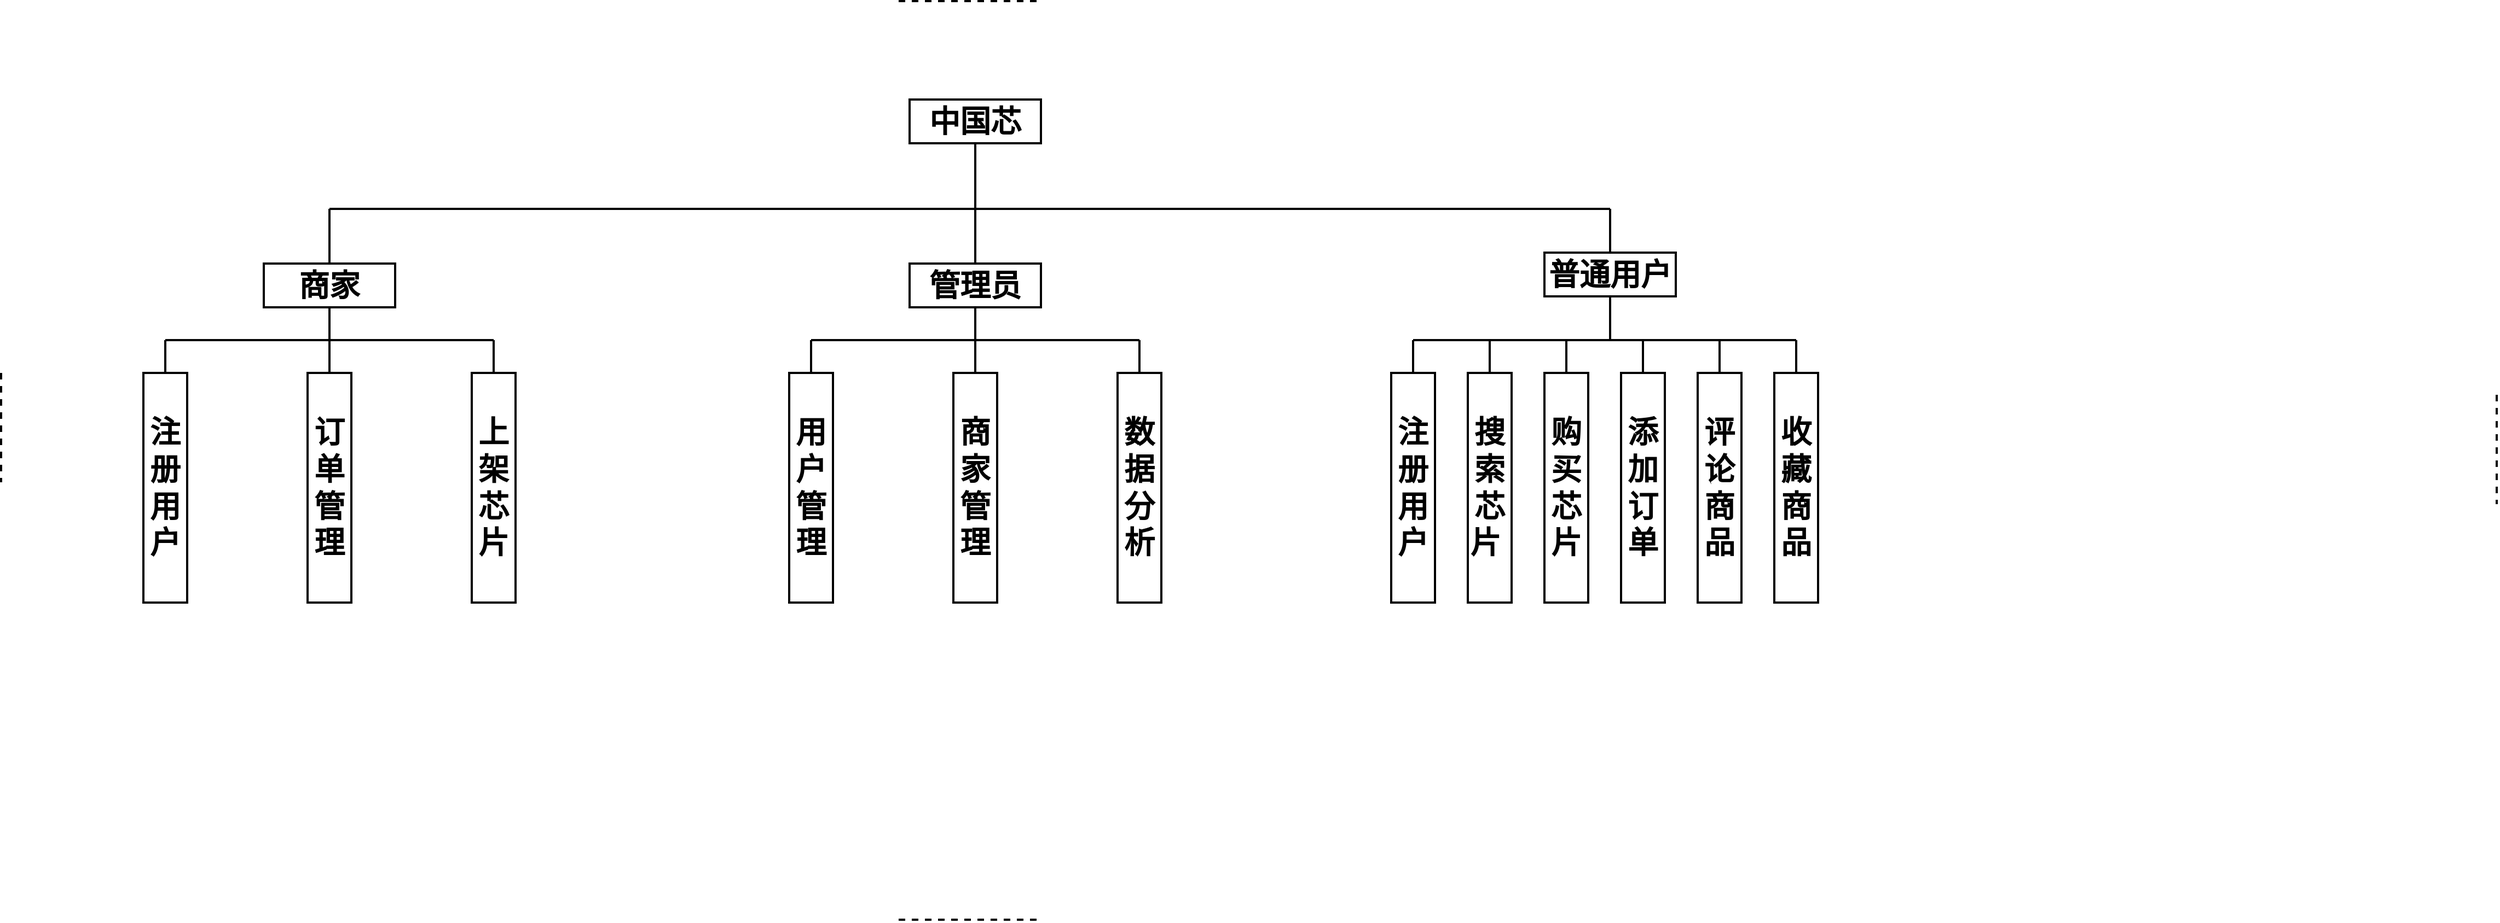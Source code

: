 <mxfile version="21.3.2" type="github">
  <diagram name="第 1 页" id="XLE7k8uM3huYjVlDB2qL">
    <mxGraphModel dx="3033" dy="1202" grid="1" gridSize="10" guides="1" tooltips="1" connect="1" arrows="1" fold="1" page="1" pageScale="1" pageWidth="827" pageHeight="1169" math="0" shadow="0">
      <root>
        <mxCell id="0" />
        <mxCell id="1" parent="0" />
        <mxCell id="sFy2gKAjaYbmMMTQUAB3-1" value="&lt;font style=&quot;font-size: 28px;&quot;&gt;中国芯&lt;/font&gt;" style="rounded=0;whiteSpace=wrap;html=1;fontStyle=1;strokeWidth=2;" parent="1" vertex="1">
          <mxGeometry x="330" y="170" width="120" height="40" as="geometry" />
        </mxCell>
        <mxCell id="sFy2gKAjaYbmMMTQUAB3-2" value="" style="endArrow=none;html=1;rounded=0;entryX=0.5;entryY=1;entryDx=0;entryDy=0;fontStyle=1;strokeWidth=2;" parent="1" target="sFy2gKAjaYbmMMTQUAB3-1" edge="1">
          <mxGeometry width="50" height="50" relative="1" as="geometry">
            <mxPoint x="390" y="270" as="sourcePoint" />
            <mxPoint x="440" y="280" as="targetPoint" />
          </mxGeometry>
        </mxCell>
        <mxCell id="sFy2gKAjaYbmMMTQUAB3-3" value="" style="endArrow=none;html=1;rounded=0;fontStyle=1;strokeWidth=2;" parent="1" edge="1">
          <mxGeometry width="50" height="50" relative="1" as="geometry">
            <mxPoint x="-200" y="270" as="sourcePoint" />
            <mxPoint x="390" y="270" as="targetPoint" />
          </mxGeometry>
        </mxCell>
        <mxCell id="sFy2gKAjaYbmMMTQUAB3-5" value="" style="endArrow=none;html=1;rounded=0;fontStyle=1;strokeWidth=2;" parent="1" source="sFy2gKAjaYbmMMTQUAB3-7" edge="1">
          <mxGeometry width="50" height="50" relative="1" as="geometry">
            <mxPoint x="-60" y="320" as="sourcePoint" />
            <mxPoint x="-200" y="270" as="targetPoint" />
          </mxGeometry>
        </mxCell>
        <mxCell id="sFy2gKAjaYbmMMTQUAB3-7" value="&lt;font style=&quot;font-size: 28px;&quot;&gt;商家&lt;/font&gt;" style="rounded=0;whiteSpace=wrap;html=1;fontStyle=1;strokeWidth=2;" parent="1" vertex="1">
          <mxGeometry x="-260" y="320" width="120" height="40" as="geometry" />
        </mxCell>
        <mxCell id="sFy2gKAjaYbmMMTQUAB3-8" value="&lt;font style=&quot;font-size: 28px;&quot;&gt;普通用户&lt;/font&gt;" style="rounded=0;whiteSpace=wrap;html=1;fontStyle=1;strokeWidth=2;" parent="1" vertex="1">
          <mxGeometry x="910" y="310" width="120" height="40" as="geometry" />
        </mxCell>
        <mxCell id="sFy2gKAjaYbmMMTQUAB3-9" value="" style="endArrow=none;html=1;rounded=0;fontStyle=1;strokeWidth=2;" parent="1" edge="1">
          <mxGeometry width="50" height="50" relative="1" as="geometry">
            <mxPoint x="390" y="270" as="sourcePoint" />
            <mxPoint x="660" y="270" as="targetPoint" />
          </mxGeometry>
        </mxCell>
        <mxCell id="sFy2gKAjaYbmMMTQUAB3-10" value="" style="endArrow=none;html=1;rounded=0;fontStyle=1;strokeWidth=2;" parent="1" edge="1">
          <mxGeometry width="50" height="50" relative="1" as="geometry">
            <mxPoint x="970" y="270" as="sourcePoint" />
            <mxPoint x="660" y="270" as="targetPoint" />
          </mxGeometry>
        </mxCell>
        <mxCell id="sFy2gKAjaYbmMMTQUAB3-11" value="&lt;font style=&quot;font-size: 28px;&quot;&gt;注册用户&lt;/font&gt;" style="rounded=0;whiteSpace=wrap;html=1;fontStyle=1;strokeWidth=2;" parent="1" vertex="1">
          <mxGeometry x="-370" y="420" width="40" height="210" as="geometry" />
        </mxCell>
        <mxCell id="sFy2gKAjaYbmMMTQUAB3-12" value="&lt;font style=&quot;font-size: 28px;&quot;&gt;订单管理&lt;/font&gt;" style="rounded=0;whiteSpace=wrap;html=1;fontStyle=1;strokeWidth=2;" parent="1" vertex="1">
          <mxGeometry x="-220" y="420" width="40" height="210" as="geometry" />
        </mxCell>
        <mxCell id="sFy2gKAjaYbmMMTQUAB3-17" value="&lt;font style=&quot;font-size: 28px;&quot;&gt;注册用户&lt;/font&gt;" style="rounded=0;whiteSpace=wrap;html=1;fontStyle=1;strokeWidth=2;" parent="1" vertex="1">
          <mxGeometry x="770" y="420" width="40" height="210" as="geometry" />
        </mxCell>
        <mxCell id="sFy2gKAjaYbmMMTQUAB3-18" value="&lt;font style=&quot;font-size: 28px;&quot;&gt;上架芯片&lt;/font&gt;" style="rounded=0;whiteSpace=wrap;html=1;fontStyle=1;strokeWidth=2;" parent="1" vertex="1">
          <mxGeometry x="-70" y="420" width="40" height="210" as="geometry" />
        </mxCell>
        <mxCell id="sFy2gKAjaYbmMMTQUAB3-19" value="风&lt;br&gt;险&lt;br&gt;分&lt;br&gt;析" style="rounded=0;whiteSpace=wrap;html=1;fontStyle=1;strokeWidth=2;" parent="1" vertex="1">
          <mxGeometry x="840" y="420" width="40" height="210" as="geometry" />
        </mxCell>
        <mxCell id="sFy2gKAjaYbmMMTQUAB3-20" value="智&lt;br&gt;能&lt;br&gt;比&lt;br&gt;价" style="rounded=0;whiteSpace=wrap;html=1;fontStyle=1;strokeWidth=2;" parent="1" vertex="1">
          <mxGeometry x="910" y="420" width="40" height="210" as="geometry" />
        </mxCell>
        <mxCell id="sFy2gKAjaYbmMMTQUAB3-21" value="生&lt;br&gt;成&lt;br&gt;订&lt;br&gt;单" style="rounded=0;whiteSpace=wrap;html=1;fontStyle=1;strokeWidth=2;" parent="1" vertex="1">
          <mxGeometry x="980" y="420" width="40" height="210" as="geometry" />
        </mxCell>
        <mxCell id="sFy2gKAjaYbmMMTQUAB3-22" value="数&lt;br&gt;据&lt;br&gt;分&lt;br&gt;析" style="rounded=0;whiteSpace=wrap;html=1;fontStyle=1;strokeWidth=2;" parent="1" vertex="1">
          <mxGeometry x="1050" y="420" width="40" height="210" as="geometry" />
        </mxCell>
        <mxCell id="sFy2gKAjaYbmMMTQUAB3-23" value="&lt;font style=&quot;font-size: 28px;&quot;&gt;收藏商品&lt;/font&gt;" style="rounded=0;whiteSpace=wrap;html=1;fontStyle=1;strokeWidth=2;" parent="1" vertex="1">
          <mxGeometry x="1120" y="420" width="40" height="210" as="geometry" />
        </mxCell>
        <mxCell id="sFy2gKAjaYbmMMTQUAB3-26" value="&lt;font style=&quot;font-size: 28px;&quot;&gt;搜索芯片&amp;nbsp;&lt;/font&gt;" style="rounded=0;whiteSpace=wrap;html=1;fontStyle=1;strokeWidth=2;" parent="1" vertex="1">
          <mxGeometry x="840" y="420" width="40" height="210" as="geometry" />
        </mxCell>
        <mxCell id="sFy2gKAjaYbmMMTQUAB3-27" value="&lt;font style=&quot;font-size: 28px;&quot;&gt;购买芯片&lt;/font&gt;" style="rounded=0;whiteSpace=wrap;html=1;fontStyle=1;strokeWidth=2;" parent="1" vertex="1">
          <mxGeometry x="910" y="420" width="40" height="210" as="geometry" />
        </mxCell>
        <mxCell id="sFy2gKAjaYbmMMTQUAB3-28" value="&lt;font style=&quot;font-size: 28px;&quot;&gt;添加订单&lt;/font&gt;" style="rounded=0;whiteSpace=wrap;html=1;fontStyle=1;strokeWidth=2;" parent="1" vertex="1">
          <mxGeometry x="980" y="420" width="40" height="210" as="geometry" />
        </mxCell>
        <mxCell id="sFy2gKAjaYbmMMTQUAB3-29" value="&lt;font style=&quot;font-size: 28px;&quot;&gt;评论商品&lt;/font&gt;" style="rounded=0;whiteSpace=wrap;html=1;fontStyle=1;strokeWidth=2;" parent="1" vertex="1">
          <mxGeometry x="1050" y="420" width="40" height="210" as="geometry" />
        </mxCell>
        <mxCell id="sFy2gKAjaYbmMMTQUAB3-30" value="" style="endArrow=none;html=1;rounded=0;exitX=0.5;exitY=0;exitDx=0;exitDy=0;entryX=0.5;entryY=1;entryDx=0;entryDy=0;fontStyle=1;strokeWidth=2;" parent="1" source="sFy2gKAjaYbmMMTQUAB3-12" target="sFy2gKAjaYbmMMTQUAB3-7" edge="1">
          <mxGeometry width="50" height="50" relative="1" as="geometry">
            <mxPoint x="-180" y="400" as="sourcePoint" />
            <mxPoint x="-130" y="350" as="targetPoint" />
          </mxGeometry>
        </mxCell>
        <mxCell id="sFy2gKAjaYbmMMTQUAB3-31" value="" style="endArrow=none;html=1;rounded=0;fontStyle=1;strokeWidth=2;" parent="1" edge="1">
          <mxGeometry width="50" height="50" relative="1" as="geometry">
            <mxPoint x="-350" y="390" as="sourcePoint" />
            <mxPoint x="-50" y="390" as="targetPoint" />
          </mxGeometry>
        </mxCell>
        <mxCell id="sFy2gKAjaYbmMMTQUAB3-32" value="" style="endArrow=none;html=1;rounded=0;exitX=0.5;exitY=0;exitDx=0;exitDy=0;fontStyle=1;strokeWidth=2;" parent="1" source="sFy2gKAjaYbmMMTQUAB3-18" edge="1">
          <mxGeometry width="50" height="50" relative="1" as="geometry">
            <mxPoint x="-180" y="400" as="sourcePoint" />
            <mxPoint x="-50" y="390" as="targetPoint" />
          </mxGeometry>
        </mxCell>
        <mxCell id="sFy2gKAjaYbmMMTQUAB3-33" value="" style="endArrow=none;html=1;rounded=0;exitX=0.5;exitY=0;exitDx=0;exitDy=0;fontStyle=1;strokeWidth=2;" parent="1" source="sFy2gKAjaYbmMMTQUAB3-11" edge="1">
          <mxGeometry width="50" height="50" relative="1" as="geometry">
            <mxPoint x="-40" y="430" as="sourcePoint" />
            <mxPoint x="-350" y="390" as="targetPoint" />
          </mxGeometry>
        </mxCell>
        <mxCell id="sFy2gKAjaYbmMMTQUAB3-34" value="" style="endArrow=none;html=1;rounded=0;entryX=0.5;entryY=1;entryDx=0;entryDy=0;fontStyle=1;strokeWidth=2;" parent="1" target="sFy2gKAjaYbmMMTQUAB3-8" edge="1">
          <mxGeometry width="50" height="50" relative="1" as="geometry">
            <mxPoint x="970" y="390" as="sourcePoint" />
            <mxPoint x="560" y="390" as="targetPoint" />
          </mxGeometry>
        </mxCell>
        <mxCell id="sFy2gKAjaYbmMMTQUAB3-35" value="" style="endArrow=none;html=1;rounded=0;fontStyle=1;strokeWidth=2;" parent="1" edge="1">
          <mxGeometry width="50" height="50" relative="1" as="geometry">
            <mxPoint x="790" y="390" as="sourcePoint" />
            <mxPoint x="1140" y="390" as="targetPoint" />
          </mxGeometry>
        </mxCell>
        <mxCell id="sFy2gKAjaYbmMMTQUAB3-36" value="" style="endArrow=none;html=1;rounded=0;exitX=0.5;exitY=0;exitDx=0;exitDy=0;fontStyle=1;strokeWidth=2;" parent="1" source="sFy2gKAjaYbmMMTQUAB3-17" edge="1">
          <mxGeometry width="50" height="50" relative="1" as="geometry">
            <mxPoint x="560" y="420" as="sourcePoint" />
            <mxPoint x="790" y="390" as="targetPoint" />
          </mxGeometry>
        </mxCell>
        <mxCell id="sFy2gKAjaYbmMMTQUAB3-37" value="" style="endArrow=none;html=1;rounded=0;exitX=0.5;exitY=0;exitDx=0;exitDy=0;fontStyle=1;strokeWidth=2;" parent="1" source="sFy2gKAjaYbmMMTQUAB3-26" edge="1">
          <mxGeometry width="50" height="50" relative="1" as="geometry">
            <mxPoint x="800" y="430" as="sourcePoint" />
            <mxPoint x="860" y="390" as="targetPoint" />
          </mxGeometry>
        </mxCell>
        <mxCell id="sFy2gKAjaYbmMMTQUAB3-38" value="" style="endArrow=none;html=1;rounded=0;exitX=0.5;exitY=0;exitDx=0;exitDy=0;fontStyle=1;strokeWidth=2;" parent="1" source="sFy2gKAjaYbmMMTQUAB3-27" edge="1">
          <mxGeometry width="50" height="50" relative="1" as="geometry">
            <mxPoint x="870" y="430" as="sourcePoint" />
            <mxPoint x="930" y="390" as="targetPoint" />
          </mxGeometry>
        </mxCell>
        <mxCell id="sFy2gKAjaYbmMMTQUAB3-39" value="" style="endArrow=none;html=1;rounded=0;exitX=0.5;exitY=0;exitDx=0;exitDy=0;fontStyle=1;strokeWidth=2;" parent="1" source="sFy2gKAjaYbmMMTQUAB3-28" edge="1">
          <mxGeometry width="50" height="50" relative="1" as="geometry">
            <mxPoint x="940" y="430" as="sourcePoint" />
            <mxPoint x="1000" y="390" as="targetPoint" />
          </mxGeometry>
        </mxCell>
        <mxCell id="sFy2gKAjaYbmMMTQUAB3-40" value="" style="endArrow=none;html=1;rounded=0;exitX=0.5;exitY=0;exitDx=0;exitDy=0;fontStyle=1;strokeWidth=2;" parent="1" source="sFy2gKAjaYbmMMTQUAB3-29" edge="1">
          <mxGeometry width="50" height="50" relative="1" as="geometry">
            <mxPoint x="1010" y="430" as="sourcePoint" />
            <mxPoint x="1070" y="390" as="targetPoint" />
          </mxGeometry>
        </mxCell>
        <mxCell id="sFy2gKAjaYbmMMTQUAB3-41" value="" style="endArrow=none;html=1;rounded=0;fontStyle=1;strokeWidth=2;" parent="1" edge="1">
          <mxGeometry width="50" height="50" relative="1" as="geometry">
            <mxPoint x="1140" y="420" as="sourcePoint" />
            <mxPoint x="1140" y="390" as="targetPoint" />
          </mxGeometry>
        </mxCell>
        <mxCell id="lHnwWbh9_7Zm_bPtiOnO-1" value="" style="endArrow=none;dashed=1;html=1;rounded=0;fontStyle=1;strokeWidth=2;" parent="1" edge="1">
          <mxGeometry width="50" height="50" relative="1" as="geometry">
            <mxPoint x="320" y="80" as="sourcePoint" />
            <mxPoint x="450" y="80" as="targetPoint" />
          </mxGeometry>
        </mxCell>
        <mxCell id="lHnwWbh9_7Zm_bPtiOnO-2" value="" style="endArrow=none;dashed=1;html=1;rounded=0;fontStyle=1;strokeWidth=2;" parent="1" edge="1">
          <mxGeometry width="50" height="50" relative="1" as="geometry">
            <mxPoint x="320" y="920" as="sourcePoint" />
            <mxPoint x="450" y="920" as="targetPoint" />
          </mxGeometry>
        </mxCell>
        <mxCell id="lHnwWbh9_7Zm_bPtiOnO-3" value="" style="endArrow=none;dashed=1;html=1;rounded=0;fontStyle=1;strokeWidth=2;" parent="1" edge="1">
          <mxGeometry width="50" height="50" relative="1" as="geometry">
            <mxPoint x="-500" y="420" as="sourcePoint" />
            <mxPoint x="-500" y="520" as="targetPoint" />
          </mxGeometry>
        </mxCell>
        <mxCell id="lHnwWbh9_7Zm_bPtiOnO-4" value="" style="endArrow=none;dashed=1;html=1;rounded=0;fontStyle=1;strokeWidth=2;" parent="1" edge="1">
          <mxGeometry width="50" height="50" relative="1" as="geometry">
            <mxPoint x="1780" y="440" as="sourcePoint" />
            <mxPoint x="1780" y="540" as="targetPoint" />
          </mxGeometry>
        </mxCell>
        <mxCell id="KDI9eyCYZierErF423Wd-1" value="" style="endArrow=none;html=1;rounded=0;fontStyle=1;strokeWidth=2;entryX=0.5;entryY=0;entryDx=0;entryDy=0;" edge="1" parent="1" target="sFy2gKAjaYbmMMTQUAB3-8">
          <mxGeometry width="50" height="50" relative="1" as="geometry">
            <mxPoint x="970" y="270" as="sourcePoint" />
            <mxPoint x="-190" y="280" as="targetPoint" />
          </mxGeometry>
        </mxCell>
        <mxCell id="KDI9eyCYZierErF423Wd-2" value="&lt;font style=&quot;&quot;&gt;&lt;font style=&quot;font-size: 28px;&quot;&gt;管理员&lt;/font&gt;&lt;br&gt;&lt;/font&gt;" style="rounded=0;whiteSpace=wrap;html=1;fontStyle=1;strokeWidth=2;" vertex="1" parent="1">
          <mxGeometry x="330" y="320" width="120" height="40" as="geometry" />
        </mxCell>
        <mxCell id="KDI9eyCYZierErF423Wd-3" value="&lt;font style=&quot;font-size: 28px;&quot;&gt;用户管理&lt;/font&gt;" style="rounded=0;whiteSpace=wrap;html=1;fontStyle=1;strokeWidth=2;" vertex="1" parent="1">
          <mxGeometry x="220" y="420" width="40" height="210" as="geometry" />
        </mxCell>
        <mxCell id="KDI9eyCYZierErF423Wd-4" value="&lt;font style=&quot;font-size: 28px;&quot;&gt;商家管理&lt;/font&gt;" style="rounded=0;whiteSpace=wrap;html=1;fontStyle=1;strokeWidth=2;" vertex="1" parent="1">
          <mxGeometry x="370" y="420" width="40" height="210" as="geometry" />
        </mxCell>
        <mxCell id="KDI9eyCYZierErF423Wd-5" value="&lt;font style=&quot;font-size: 28px;&quot;&gt;数据分析&lt;/font&gt;" style="rounded=0;whiteSpace=wrap;html=1;fontStyle=1;strokeWidth=2;" vertex="1" parent="1">
          <mxGeometry x="520" y="420" width="40" height="210" as="geometry" />
        </mxCell>
        <mxCell id="KDI9eyCYZierErF423Wd-6" value="" style="endArrow=none;html=1;rounded=0;exitX=0.5;exitY=0;exitDx=0;exitDy=0;entryX=0.5;entryY=1;entryDx=0;entryDy=0;fontStyle=1;strokeWidth=2;" edge="1" parent="1" source="KDI9eyCYZierErF423Wd-4" target="KDI9eyCYZierErF423Wd-2">
          <mxGeometry width="50" height="50" relative="1" as="geometry">
            <mxPoint x="410" y="400" as="sourcePoint" />
            <mxPoint x="460" y="350" as="targetPoint" />
          </mxGeometry>
        </mxCell>
        <mxCell id="KDI9eyCYZierErF423Wd-7" value="" style="endArrow=none;html=1;rounded=0;fontStyle=1;strokeWidth=2;" edge="1" parent="1">
          <mxGeometry width="50" height="50" relative="1" as="geometry">
            <mxPoint x="240" y="390" as="sourcePoint" />
            <mxPoint x="540" y="390" as="targetPoint" />
          </mxGeometry>
        </mxCell>
        <mxCell id="KDI9eyCYZierErF423Wd-8" value="" style="endArrow=none;html=1;rounded=0;exitX=0.5;exitY=0;exitDx=0;exitDy=0;fontStyle=1;strokeWidth=2;" edge="1" parent="1" source="KDI9eyCYZierErF423Wd-5">
          <mxGeometry width="50" height="50" relative="1" as="geometry">
            <mxPoint x="410" y="400" as="sourcePoint" />
            <mxPoint x="540" y="390" as="targetPoint" />
          </mxGeometry>
        </mxCell>
        <mxCell id="KDI9eyCYZierErF423Wd-9" value="" style="endArrow=none;html=1;rounded=0;exitX=0.5;exitY=0;exitDx=0;exitDy=0;fontStyle=1;strokeWidth=2;" edge="1" parent="1" source="KDI9eyCYZierErF423Wd-3">
          <mxGeometry width="50" height="50" relative="1" as="geometry">
            <mxPoint x="550" y="430" as="sourcePoint" />
            <mxPoint x="240" y="390" as="targetPoint" />
          </mxGeometry>
        </mxCell>
        <mxCell id="KDI9eyCYZierErF423Wd-10" value="" style="endArrow=none;html=1;rounded=0;fontStyle=1;strokeWidth=2;exitX=0.5;exitY=0;exitDx=0;exitDy=0;" edge="1" parent="1" source="KDI9eyCYZierErF423Wd-2">
          <mxGeometry width="50" height="50" relative="1" as="geometry">
            <mxPoint x="-190" y="330" as="sourcePoint" />
            <mxPoint x="390" y="270" as="targetPoint" />
          </mxGeometry>
        </mxCell>
      </root>
    </mxGraphModel>
  </diagram>
</mxfile>
